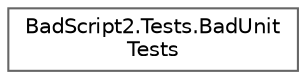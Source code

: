 digraph "Graphical Class Hierarchy"
{
 // LATEX_PDF_SIZE
  bgcolor="transparent";
  edge [fontname=Helvetica,fontsize=10,labelfontname=Helvetica,labelfontsize=10];
  node [fontname=Helvetica,fontsize=10,shape=box,height=0.2,width=0.4];
  rankdir="LR";
  Node0 [id="Node000000",label="BadScript2.Tests.BadUnit\lTests",height=0.2,width=0.4,color="grey40", fillcolor="white", style="filled",URL="$class_bad_script2_1_1_tests_1_1_bad_unit_tests.html",tooltip=" "];
}
